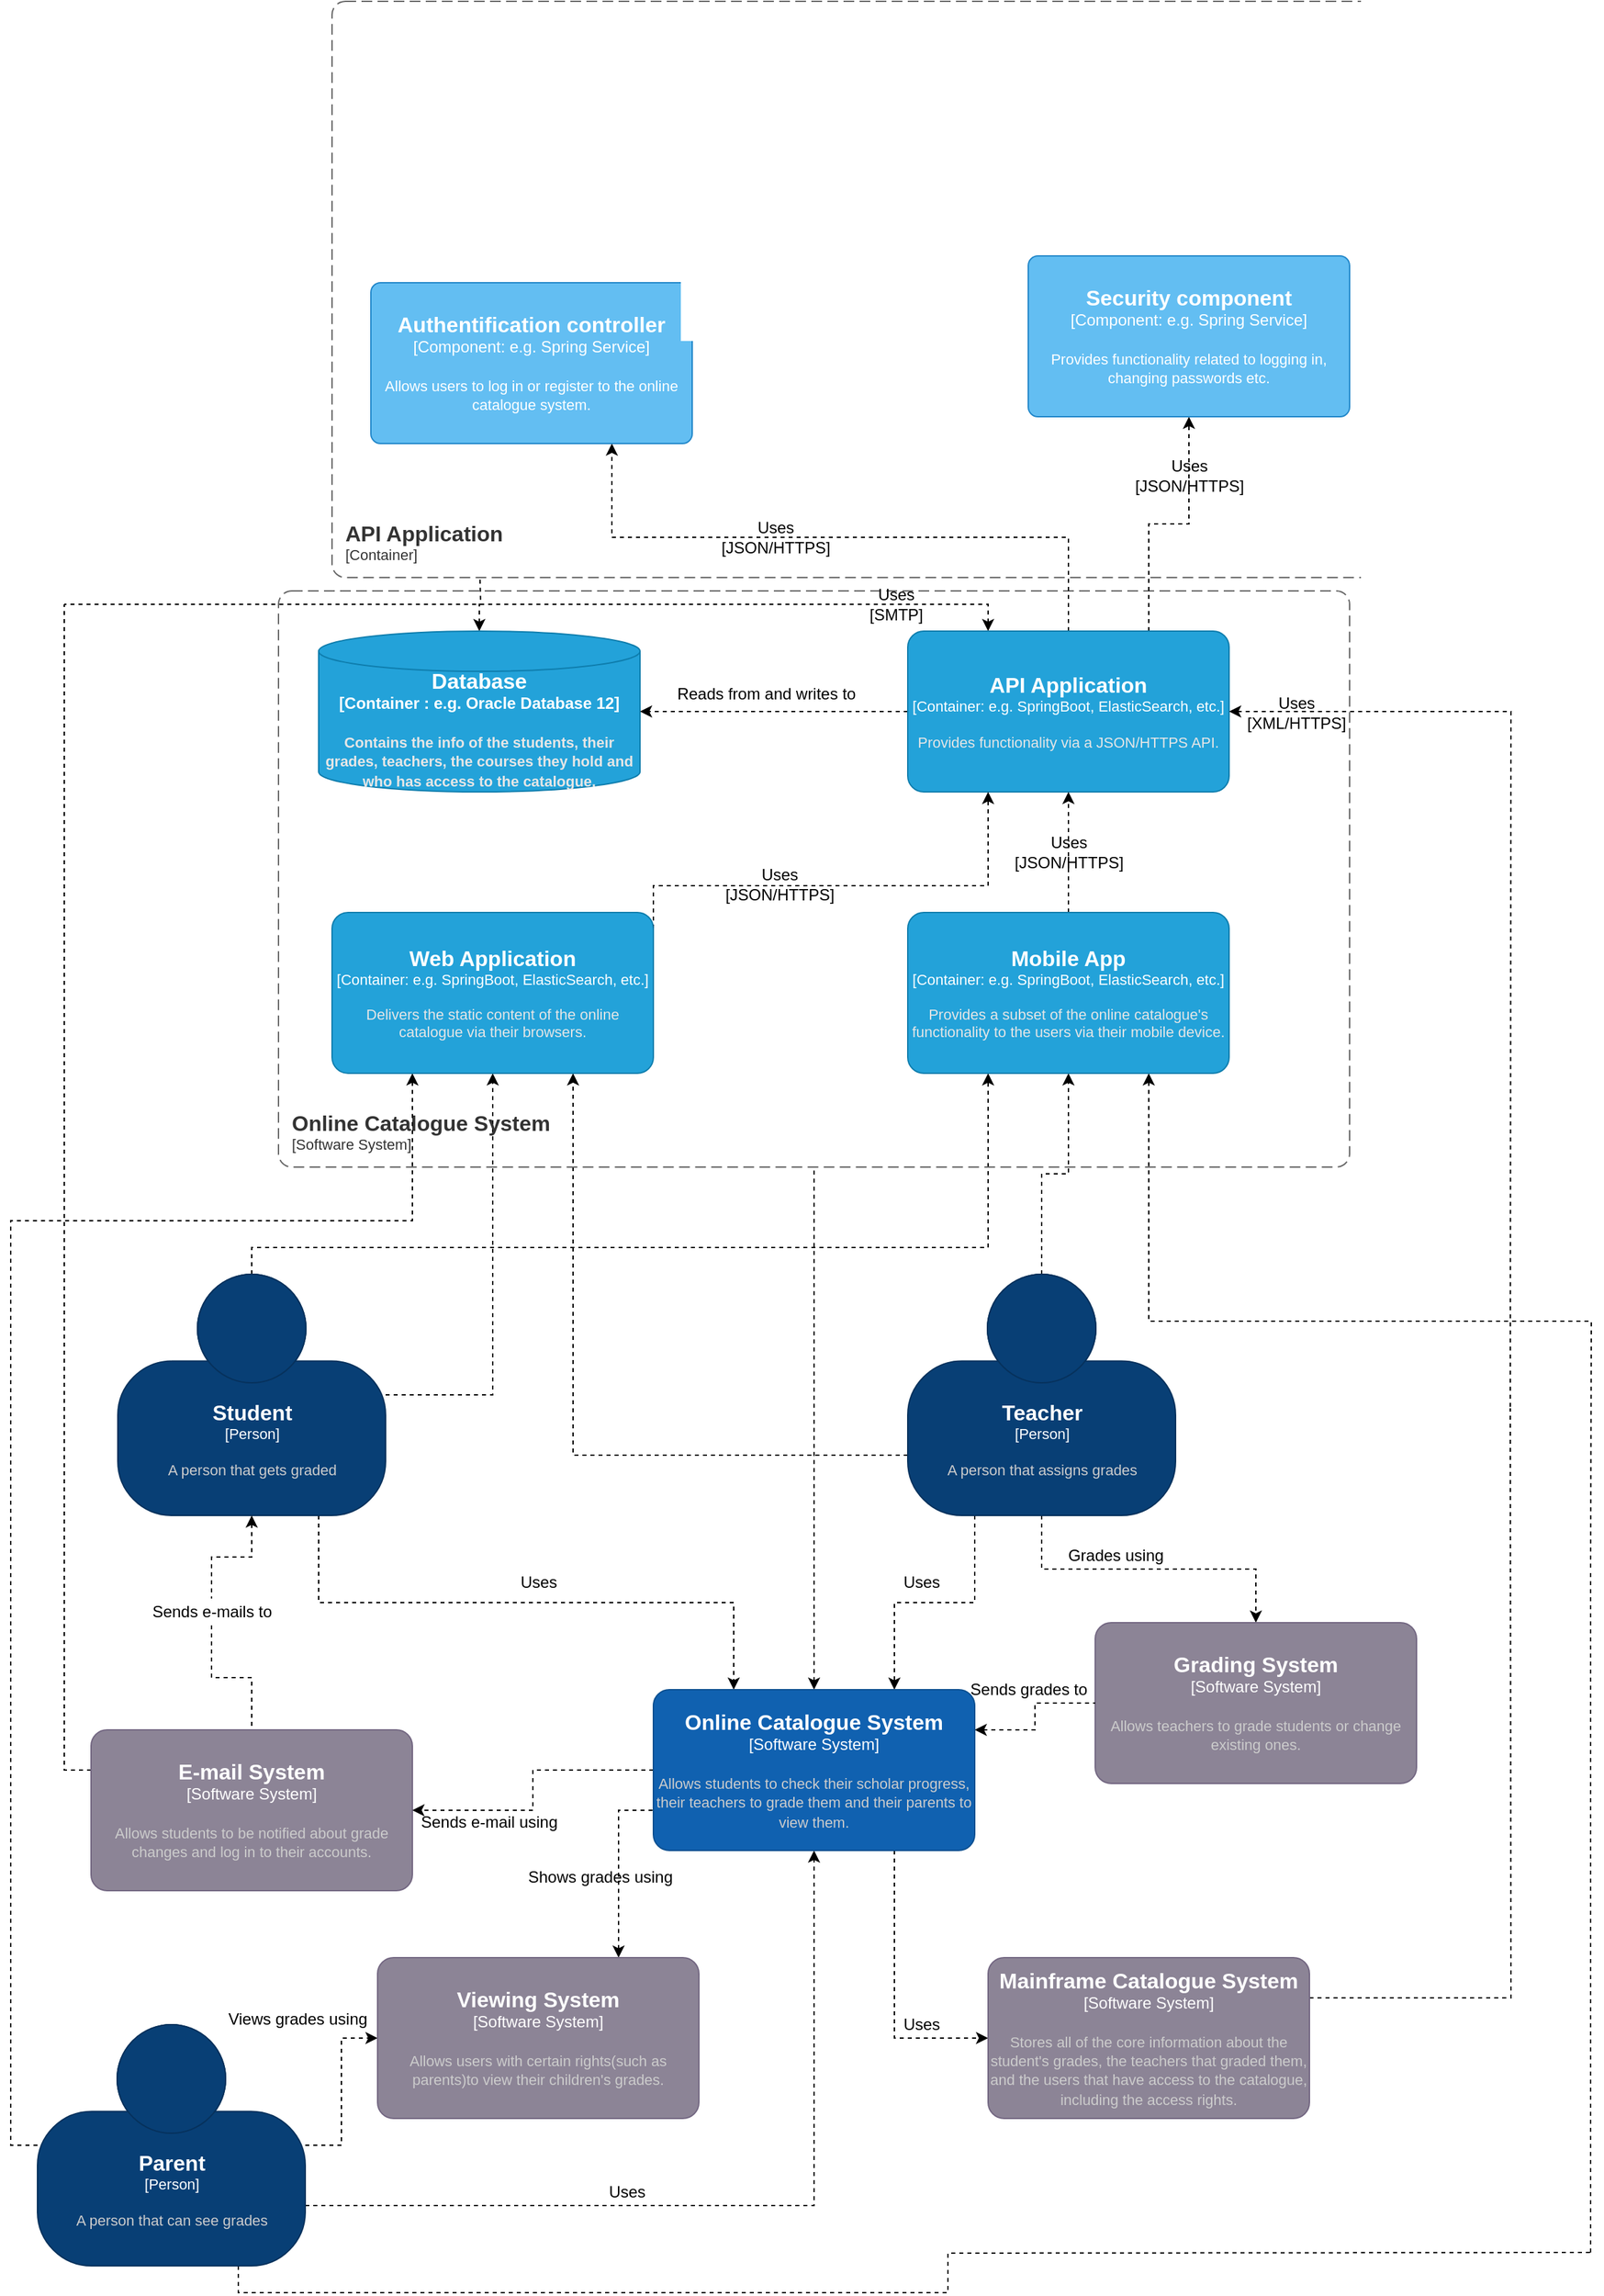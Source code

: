 <mxfile version="17.1.3" type="device"><diagram id="2MAMK-ZD2tzoJvDW0aXa" name="Page-1"><mxGraphModel dx="2070" dy="2027" grid="1" gridSize="10" guides="1" tooltips="1" connect="1" arrows="1" fold="1" page="1" pageScale="1" pageWidth="827" pageHeight="1169" math="0" shadow="0"><root><mxCell id="0"/><mxCell id="1" parent="0"/><mxCell id="tQiPdbidhVfTJ1WExXkc-5" style="edgeStyle=orthogonalEdgeStyle;rounded=0;orthogonalLoop=1;jettySize=auto;html=1;exitX=0.5;exitY=1;exitDx=0;exitDy=0;exitPerimeter=0;entryX=0.5;entryY=0;entryDx=0;entryDy=0;entryPerimeter=0;dashed=1;endArrow=none;endFill=0;startArrow=none;startFill=1;" edge="1" parent="1" source="tQiPdbidhVfTJ1WExXkc-25" target="tQiPdbidhVfTJ1WExXkc-6"><mxGeometry relative="1" as="geometry"><mxPoint x="330" y="320" as="targetPoint"/></mxGeometry></mxCell><mxCell id="tQiPdbidhVfTJ1WExXkc-13" style="edgeStyle=orthogonalEdgeStyle;rounded=0;orthogonalLoop=1;jettySize=auto;html=1;exitX=0.75;exitY=1;exitDx=0;exitDy=0;exitPerimeter=0;entryX=0.25;entryY=0;entryDx=0;entryDy=0;entryPerimeter=0;dashed=1;" edge="1" parent="1" source="tQiPdbidhVfTJ1WExXkc-1" target="tQiPdbidhVfTJ1WExXkc-10"><mxGeometry relative="1" as="geometry"/></mxCell><mxCell id="tQiPdbidhVfTJ1WExXkc-44" style="edgeStyle=orthogonalEdgeStyle;rounded=0;orthogonalLoop=1;jettySize=auto;html=1;exitX=1;exitY=0.5;exitDx=0;exitDy=0;exitPerimeter=0;entryX=0.5;entryY=1;entryDx=0;entryDy=0;entryPerimeter=0;dashed=1;startArrow=none;startFill=0;endArrow=classic;endFill=1;" edge="1" parent="1" source="tQiPdbidhVfTJ1WExXkc-1" target="tQiPdbidhVfTJ1WExXkc-42"><mxGeometry relative="1" as="geometry"/></mxCell><mxCell id="tQiPdbidhVfTJ1WExXkc-49" style="edgeStyle=orthogonalEdgeStyle;rounded=0;orthogonalLoop=1;jettySize=auto;html=1;exitX=0.5;exitY=0;exitDx=0;exitDy=0;exitPerimeter=0;entryX=0.25;entryY=1;entryDx=0;entryDy=0;entryPerimeter=0;dashed=1;startArrow=none;startFill=0;endArrow=classic;endFill=1;" edge="1" parent="1" source="tQiPdbidhVfTJ1WExXkc-1" target="tQiPdbidhVfTJ1WExXkc-43"><mxGeometry relative="1" as="geometry"><Array as="points"><mxPoint x="80" y="-40"/><mxPoint x="630" y="-40"/></Array></mxGeometry></mxCell><object placeholders="1" c4Name="Student" c4Type="Person" c4Description="A person that gets graded" label="&lt;font style=&quot;font-size: 16px&quot;&gt;&lt;b&gt;%c4Name%&lt;/b&gt;&lt;/font&gt;&lt;div&gt;[%c4Type%]&lt;/div&gt;&lt;br&gt;&lt;div&gt;&lt;font style=&quot;font-size: 11px&quot;&gt;&lt;font color=&quot;#cccccc&quot;&gt;%c4Description%&lt;/font&gt;&lt;/div&gt;" id="tQiPdbidhVfTJ1WExXkc-1"><mxCell style="html=1;fontSize=11;dashed=0;whitespace=wrap;fillColor=#083F75;strokeColor=#06315C;fontColor=#ffffff;shape=mxgraph.c4.person2;align=center;metaEdit=1;points=[[0.5,0,0],[1,0.5,0],[1,0.75,0],[0.75,1,0],[0.5,1,0],[0.25,1,0],[0,0.75,0],[0,0.5,0]];resizable=0;" vertex="1" parent="1"><mxGeometry x="-20" y="-20" width="200" height="180" as="geometry"/></mxCell></object><mxCell id="tQiPdbidhVfTJ1WExXkc-9" style="edgeStyle=orthogonalEdgeStyle;rounded=0;orthogonalLoop=1;jettySize=auto;html=1;exitX=0.5;exitY=1;exitDx=0;exitDy=0;exitPerimeter=0;entryX=0.5;entryY=0;entryDx=0;entryDy=0;entryPerimeter=0;dashed=1;" edge="1" parent="1" source="tQiPdbidhVfTJ1WExXkc-3" target="tQiPdbidhVfTJ1WExXkc-8"><mxGeometry relative="1" as="geometry"/></mxCell><mxCell id="tQiPdbidhVfTJ1WExXkc-11" style="edgeStyle=orthogonalEdgeStyle;rounded=0;orthogonalLoop=1;jettySize=auto;html=1;exitX=0.25;exitY=1;exitDx=0;exitDy=0;exitPerimeter=0;entryX=0.75;entryY=0;entryDx=0;entryDy=0;entryPerimeter=0;dashed=1;" edge="1" parent="1" source="tQiPdbidhVfTJ1WExXkc-3" target="tQiPdbidhVfTJ1WExXkc-10"><mxGeometry relative="1" as="geometry"/></mxCell><mxCell id="tQiPdbidhVfTJ1WExXkc-45" style="edgeStyle=orthogonalEdgeStyle;rounded=0;orthogonalLoop=1;jettySize=auto;html=1;exitX=0;exitY=0.75;exitDx=0;exitDy=0;exitPerimeter=0;entryX=0.75;entryY=1;entryDx=0;entryDy=0;entryPerimeter=0;dashed=1;startArrow=none;startFill=0;endArrow=classic;endFill=1;" edge="1" parent="1" source="tQiPdbidhVfTJ1WExXkc-3" target="tQiPdbidhVfTJ1WExXkc-42"><mxGeometry relative="1" as="geometry"/></mxCell><mxCell id="tQiPdbidhVfTJ1WExXkc-50" style="edgeStyle=orthogonalEdgeStyle;rounded=0;orthogonalLoop=1;jettySize=auto;html=1;exitX=0.5;exitY=0;exitDx=0;exitDy=0;exitPerimeter=0;entryX=0.5;entryY=1;entryDx=0;entryDy=0;entryPerimeter=0;dashed=1;startArrow=none;startFill=0;endArrow=classic;endFill=1;" edge="1" parent="1" source="tQiPdbidhVfTJ1WExXkc-3" target="tQiPdbidhVfTJ1WExXkc-43"><mxGeometry relative="1" as="geometry"/></mxCell><object placeholders="1" c4Name="Teacher" c4Type="Person" c4Description="A person that assigns grades" label="&lt;font style=&quot;font-size: 16px&quot;&gt;&lt;b&gt;%c4Name%&lt;/b&gt;&lt;/font&gt;&lt;div&gt;[%c4Type%]&lt;/div&gt;&lt;br&gt;&lt;div&gt;&lt;font style=&quot;font-size: 11px&quot;&gt;&lt;font color=&quot;#cccccc&quot;&gt;%c4Description%&lt;/font&gt;&lt;/div&gt;" id="tQiPdbidhVfTJ1WExXkc-3"><mxCell style="html=1;fontSize=11;dashed=0;whitespace=wrap;fillColor=#083F75;strokeColor=#06315C;fontColor=#ffffff;shape=mxgraph.c4.person2;align=center;metaEdit=1;points=[[0.5,0,0],[1,0.5,0],[1,0.75,0],[0.75,1,0],[0.5,1,0],[0.25,1,0],[0,0.75,0],[0,0.5,0]];resizable=0;" vertex="1" parent="1"><mxGeometry x="570" y="-20" width="200" height="180" as="geometry"/></mxCell></object><mxCell id="tQiPdbidhVfTJ1WExXkc-12" style="edgeStyle=orthogonalEdgeStyle;rounded=0;orthogonalLoop=1;jettySize=auto;html=1;exitX=1;exitY=0.75;exitDx=0;exitDy=0;exitPerimeter=0;entryX=0.5;entryY=1;entryDx=0;entryDy=0;entryPerimeter=0;dashed=1;" edge="1" parent="1" source="tQiPdbidhVfTJ1WExXkc-4" target="tQiPdbidhVfTJ1WExXkc-10"><mxGeometry relative="1" as="geometry"/></mxCell><mxCell id="tQiPdbidhVfTJ1WExXkc-15" style="edgeStyle=orthogonalEdgeStyle;rounded=0;orthogonalLoop=1;jettySize=auto;html=1;exitX=1;exitY=0.5;exitDx=0;exitDy=0;exitPerimeter=0;entryX=0;entryY=0.5;entryDx=0;entryDy=0;entryPerimeter=0;dashed=1;" edge="1" parent="1" source="tQiPdbidhVfTJ1WExXkc-4" target="tQiPdbidhVfTJ1WExXkc-14"><mxGeometry relative="1" as="geometry"/></mxCell><mxCell id="tQiPdbidhVfTJ1WExXkc-47" style="edgeStyle=orthogonalEdgeStyle;rounded=0;orthogonalLoop=1;jettySize=auto;html=1;exitX=0;exitY=0.5;exitDx=0;exitDy=0;exitPerimeter=0;dashed=1;startArrow=none;startFill=0;endArrow=none;endFill=0;" edge="1" parent="1" source="tQiPdbidhVfTJ1WExXkc-4"><mxGeometry relative="1" as="geometry"><mxPoint x="-100" y="-20" as="targetPoint"/></mxGeometry></mxCell><mxCell id="tQiPdbidhVfTJ1WExXkc-55" style="edgeStyle=orthogonalEdgeStyle;rounded=0;orthogonalLoop=1;jettySize=auto;html=1;exitX=0.75;exitY=1;exitDx=0;exitDy=0;exitPerimeter=0;dashed=1;startArrow=none;startFill=0;endArrow=none;endFill=0;" edge="1" parent="1" source="tQiPdbidhVfTJ1WExXkc-4"><mxGeometry relative="1" as="geometry"><mxPoint x="1080" y="710" as="targetPoint"/></mxGeometry></mxCell><object placeholders="1" c4Name="Parent" c4Type="Person" c4Description="A person that can see grades" label="&lt;font style=&quot;font-size: 16px&quot;&gt;&lt;b&gt;%c4Name%&lt;/b&gt;&lt;/font&gt;&lt;div&gt;[%c4Type%]&lt;/div&gt;&lt;br&gt;&lt;div&gt;&lt;font style=&quot;font-size: 11px&quot;&gt;&lt;font color=&quot;#cccccc&quot;&gt;%c4Description%&lt;/font&gt;&lt;/div&gt;" id="tQiPdbidhVfTJ1WExXkc-4"><mxCell style="html=1;fontSize=11;dashed=0;whitespace=wrap;fillColor=#083F75;strokeColor=#06315C;fontColor=#ffffff;shape=mxgraph.c4.person2;align=center;metaEdit=1;points=[[0.5,0,0],[1,0.5,0],[1,0.75,0],[0.75,1,0],[0.5,1,0],[0.25,1,0],[0,0.75,0],[0,0.5,0]];resizable=0;" vertex="1" parent="1"><mxGeometry x="-80" y="540" width="200" height="180" as="geometry"/></mxCell></object><mxCell id="tQiPdbidhVfTJ1WExXkc-63" style="edgeStyle=orthogonalEdgeStyle;rounded=0;orthogonalLoop=1;jettySize=auto;html=1;exitX=0;exitY=0.25;exitDx=0;exitDy=0;exitPerimeter=0;dashed=1;startArrow=none;startFill=0;endArrow=none;endFill=0;" edge="1" parent="1" source="tQiPdbidhVfTJ1WExXkc-6"><mxGeometry relative="1" as="geometry"><mxPoint x="-60" y="-520" as="targetPoint"/></mxGeometry></mxCell><object placeholders="1" c4Name="E-mail System" c4Type="Software System" c4Description="Allows students to be notified about grade changes and log in to their accounts." label="&lt;font style=&quot;font-size: 16px&quot;&gt;&lt;b&gt;%c4Name%&lt;/b&gt;&lt;/font&gt;&lt;div&gt;[%c4Type%]&lt;/div&gt;&lt;br&gt;&lt;div&gt;&lt;font style=&quot;font-size: 11px&quot;&gt;&lt;font color=&quot;#cccccc&quot;&gt;%c4Description%&lt;/font&gt;&lt;/div&gt;" id="tQiPdbidhVfTJ1WExXkc-6"><mxCell style="rounded=1;whiteSpace=wrap;html=1;labelBackgroundColor=none;fillColor=#8C8496;fontColor=#ffffff;align=center;arcSize=10;strokeColor=#736782;metaEdit=1;resizable=0;points=[[0.25,0,0],[0.5,0,0],[0.75,0,0],[1,0.25,0],[1,0.5,0],[1,0.75,0],[0.75,1,0],[0.5,1,0],[0.25,1,0],[0,0.75,0],[0,0.5,0],[0,0.25,0]];" vertex="1" parent="1"><mxGeometry x="-40" y="320" width="240" height="120" as="geometry"/></mxCell></object><object placeholders="1" c4Name="Grading System" c4Type="Software System" c4Description="Allows teachers to grade students or change existing ones." label="&lt;font style=&quot;font-size: 16px&quot;&gt;&lt;b&gt;%c4Name%&lt;/b&gt;&lt;/font&gt;&lt;div&gt;[%c4Type%]&lt;/div&gt;&lt;br&gt;&lt;div&gt;&lt;font style=&quot;font-size: 11px&quot;&gt;&lt;font color=&quot;#cccccc&quot;&gt;%c4Description%&lt;/font&gt;&lt;/div&gt;" id="tQiPdbidhVfTJ1WExXkc-8"><mxCell style="rounded=1;whiteSpace=wrap;html=1;labelBackgroundColor=none;fillColor=#8C8496;fontColor=#ffffff;align=center;arcSize=10;strokeColor=#736782;metaEdit=1;resizable=0;points=[[0.25,0,0],[0.5,0,0],[0.75,0,0],[1,0.25,0],[1,0.5,0],[1,0.75,0],[0.75,1,0],[0.5,1,0],[0.25,1,0],[0,0.75,0],[0,0.5,0],[0,0.25,0]];" vertex="1" parent="1"><mxGeometry x="710" y="240" width="240" height="120" as="geometry"/></mxCell></object><mxCell id="tQiPdbidhVfTJ1WExXkc-23" style="edgeStyle=orthogonalEdgeStyle;rounded=0;orthogonalLoop=1;jettySize=auto;html=1;exitX=0.75;exitY=1;exitDx=0;exitDy=0;exitPerimeter=0;entryX=0;entryY=0.5;entryDx=0;entryDy=0;entryPerimeter=0;dashed=1;" edge="1" parent="1" source="tQiPdbidhVfTJ1WExXkc-10" target="tQiPdbidhVfTJ1WExXkc-22"><mxGeometry relative="1" as="geometry"/></mxCell><mxCell id="tQiPdbidhVfTJ1WExXkc-24" style="edgeStyle=orthogonalEdgeStyle;rounded=0;orthogonalLoop=1;jettySize=auto;html=1;exitX=0;exitY=0.5;exitDx=0;exitDy=0;exitPerimeter=0;entryX=1;entryY=0.5;entryDx=0;entryDy=0;entryPerimeter=0;dashed=1;" edge="1" parent="1" source="tQiPdbidhVfTJ1WExXkc-10" target="tQiPdbidhVfTJ1WExXkc-6"><mxGeometry relative="1" as="geometry"/></mxCell><mxCell id="tQiPdbidhVfTJ1WExXkc-32" style="edgeStyle=orthogonalEdgeStyle;rounded=0;orthogonalLoop=1;jettySize=auto;html=1;exitX=1;exitY=0.25;exitDx=0;exitDy=0;exitPerimeter=0;entryX=0;entryY=0.5;entryDx=0;entryDy=0;entryPerimeter=0;dashed=1;startArrow=classic;startFill=1;endArrow=none;endFill=0;" edge="1" parent="1" source="tQiPdbidhVfTJ1WExXkc-10" target="tQiPdbidhVfTJ1WExXkc-8"><mxGeometry relative="1" as="geometry"/></mxCell><mxCell id="tQiPdbidhVfTJ1WExXkc-37" style="edgeStyle=orthogonalEdgeStyle;rounded=0;orthogonalLoop=1;jettySize=auto;html=1;exitX=0.5;exitY=0;exitDx=0;exitDy=0;exitPerimeter=0;dashed=1;startArrow=classic;startFill=1;endArrow=none;endFill=0;" edge="1" parent="1" source="tQiPdbidhVfTJ1WExXkc-10"><mxGeometry relative="1" as="geometry"><mxPoint x="500" y="-100" as="targetPoint"/></mxGeometry></mxCell><object placeholders="1" c4Name="Online Catalogue System" c4Type="Software System" c4Description="Allows students to check their scholar progress, their teachers to grade them and their parents to view them." label="&lt;font style=&quot;font-size: 16px&quot;&gt;&lt;b&gt;%c4Name%&lt;/b&gt;&lt;/font&gt;&lt;div&gt;[%c4Type%]&lt;/div&gt;&lt;br&gt;&lt;div&gt;&lt;font style=&quot;font-size: 11px&quot;&gt;&lt;font color=&quot;#cccccc&quot;&gt;%c4Description%&lt;/font&gt;&lt;/div&gt;" id="tQiPdbidhVfTJ1WExXkc-10"><mxCell style="rounded=1;whiteSpace=wrap;html=1;labelBackgroundColor=none;fillColor=#1061B0;fontColor=#ffffff;align=center;arcSize=10;strokeColor=#0D5091;metaEdit=1;resizable=0;points=[[0.25,0,0],[0.5,0,0],[0.75,0,0],[1,0.25,0],[1,0.5,0],[1,0.75,0],[0.75,1,0],[0.5,1,0],[0.25,1,0],[0,0.75,0],[0,0.5,0],[0,0.25,0]];" vertex="1" parent="1"><mxGeometry x="380" y="290" width="240" height="120" as="geometry"/></mxCell></object><mxCell id="tQiPdbidhVfTJ1WExXkc-33" style="edgeStyle=orthogonalEdgeStyle;rounded=0;orthogonalLoop=1;jettySize=auto;html=1;exitX=0.75;exitY=0;exitDx=0;exitDy=0;exitPerimeter=0;entryX=0;entryY=0.75;entryDx=0;entryDy=0;entryPerimeter=0;dashed=1;startArrow=classic;startFill=1;endArrow=none;endFill=0;" edge="1" parent="1" source="tQiPdbidhVfTJ1WExXkc-14" target="tQiPdbidhVfTJ1WExXkc-10"><mxGeometry relative="1" as="geometry"/></mxCell><object placeholders="1" c4Name="Viewing System" c4Type="Software System" c4Description="Allows users with certain rights(such as parents)to view their children's grades." label="&lt;font style=&quot;font-size: 16px&quot;&gt;&lt;b&gt;%c4Name%&lt;/b&gt;&lt;/font&gt;&lt;div&gt;[%c4Type%]&lt;/div&gt;&lt;br&gt;&lt;div&gt;&lt;font style=&quot;font-size: 11px&quot;&gt;&lt;font color=&quot;#cccccc&quot;&gt;%c4Description%&lt;/font&gt;&lt;/div&gt;" id="tQiPdbidhVfTJ1WExXkc-14"><mxCell style="rounded=1;whiteSpace=wrap;html=1;labelBackgroundColor=none;fillColor=#8C8496;fontColor=#ffffff;align=center;arcSize=10;strokeColor=#736782;metaEdit=1;resizable=0;points=[[0.25,0,0],[0.5,0,0],[0.75,0,0],[1,0.25,0],[1,0.5,0],[1,0.75,0],[0.75,1,0],[0.5,1,0],[0.25,1,0],[0,0.75,0],[0,0.5,0],[0,0.25,0]];" vertex="1" parent="1"><mxGeometry x="174" y="490" width="240" height="120" as="geometry"/></mxCell></object><mxCell id="tQiPdbidhVfTJ1WExXkc-16" value="Uses" style="text;html=1;align=center;verticalAlign=middle;resizable=0;points=[];autosize=1;strokeColor=none;fillColor=none;" vertex="1" parent="1"><mxGeometry x="274" y="200" width="40" height="20" as="geometry"/></mxCell><mxCell id="tQiPdbidhVfTJ1WExXkc-20" value="Uses" style="text;html=1;align=center;verticalAlign=middle;resizable=0;points=[];autosize=1;strokeColor=none;fillColor=none;" vertex="1" parent="1"><mxGeometry x="340" y="655" width="40" height="20" as="geometry"/></mxCell><mxCell id="tQiPdbidhVfTJ1WExXkc-21" value="Uses" style="text;html=1;align=center;verticalAlign=middle;resizable=0;points=[];autosize=1;strokeColor=none;fillColor=none;" vertex="1" parent="1"><mxGeometry x="560" y="200" width="40" height="20" as="geometry"/></mxCell><mxCell id="tQiPdbidhVfTJ1WExXkc-66" style="edgeStyle=orthogonalEdgeStyle;rounded=0;orthogonalLoop=1;jettySize=auto;html=1;exitX=1;exitY=0.25;exitDx=0;exitDy=0;exitPerimeter=0;dashed=1;startArrow=none;startFill=0;endArrow=none;endFill=0;" edge="1" parent="1" source="tQiPdbidhVfTJ1WExXkc-22"><mxGeometry relative="1" as="geometry"><mxPoint x="1020" y="80" as="targetPoint"/></mxGeometry></mxCell><object placeholders="1" c4Name="Mainframe Catalogue System" c4Type="Software System" c4Description="Stores all of the core information about the student's grades, the teachers that graded them, and the users that have access to the catalogue, including the access rights." label="&lt;font style=&quot;font-size: 16px&quot;&gt;&lt;b&gt;%c4Name%&lt;/b&gt;&lt;/font&gt;&lt;div&gt;[%c4Type%]&lt;/div&gt;&lt;br&gt;&lt;div&gt;&lt;font style=&quot;font-size: 11px&quot;&gt;&lt;font color=&quot;#cccccc&quot;&gt;%c4Description%&lt;/font&gt;&lt;/div&gt;" id="tQiPdbidhVfTJ1WExXkc-22"><mxCell style="rounded=1;whiteSpace=wrap;html=1;labelBackgroundColor=none;fillColor=#8C8496;fontColor=#ffffff;align=center;arcSize=10;strokeColor=#736782;metaEdit=1;resizable=0;points=[[0.25,0,0],[0.5,0,0],[0.75,0,0],[1,0.25,0],[1,0.5,0],[1,0.75,0],[0.75,1,0],[0.5,1,0],[0.25,1,0],[0,0.75,0],[0,0.5,0],[0,0.25,0]];" vertex="1" parent="1"><mxGeometry x="630" y="490" width="240" height="120" as="geometry"/></mxCell></object><mxCell id="tQiPdbidhVfTJ1WExXkc-25" value="Sends e-mails to" style="text;html=1;align=center;verticalAlign=middle;resizable=0;points=[];autosize=1;strokeColor=none;fillColor=none;" vertex="1" parent="1"><mxGeometry y="222" width="100" height="20" as="geometry"/></mxCell><mxCell id="tQiPdbidhVfTJ1WExXkc-26" value="" style="edgeStyle=orthogonalEdgeStyle;rounded=0;orthogonalLoop=1;jettySize=auto;html=1;exitX=0.5;exitY=1;exitDx=0;exitDy=0;exitPerimeter=0;entryX=0.5;entryY=0;entryDx=0;entryDy=0;entryPerimeter=0;dashed=1;endArrow=none;endFill=0;startArrow=classic;startFill=1;" edge="1" parent="1" source="tQiPdbidhVfTJ1WExXkc-1" target="tQiPdbidhVfTJ1WExXkc-25"><mxGeometry relative="1" as="geometry"><mxPoint x="49.0" y="302" as="targetPoint"/><mxPoint x="49.0" y="142" as="sourcePoint"/></mxGeometry></mxCell><mxCell id="tQiPdbidhVfTJ1WExXkc-27" value="Uses" style="text;html=1;align=center;verticalAlign=middle;resizable=0;points=[];autosize=1;strokeColor=none;fillColor=none;" vertex="1" parent="1"><mxGeometry x="560" y="530" width="40" height="20" as="geometry"/></mxCell><mxCell id="tQiPdbidhVfTJ1WExXkc-28" value="Sends e-mail using" style="text;html=1;align=center;verticalAlign=middle;resizable=0;points=[];autosize=1;strokeColor=none;fillColor=none;" vertex="1" parent="1"><mxGeometry x="197" y="379" width="120" height="20" as="geometry"/></mxCell><mxCell id="tQiPdbidhVfTJ1WExXkc-29" value="Grades using" style="text;html=1;align=center;verticalAlign=middle;resizable=0;points=[];autosize=1;strokeColor=none;fillColor=none;" vertex="1" parent="1"><mxGeometry x="680" y="180" width="90" height="20" as="geometry"/></mxCell><mxCell id="tQiPdbidhVfTJ1WExXkc-30" value="Views grades using" style="text;html=1;align=center;verticalAlign=middle;resizable=0;points=[];autosize=1;strokeColor=none;fillColor=none;" vertex="1" parent="1"><mxGeometry x="54" y="526" width="120" height="20" as="geometry"/></mxCell><mxCell id="tQiPdbidhVfTJ1WExXkc-34" value="Sends grades to" style="text;html=1;align=center;verticalAlign=middle;resizable=0;points=[];autosize=1;strokeColor=none;fillColor=none;" vertex="1" parent="1"><mxGeometry x="610" y="280" width="100" height="20" as="geometry"/></mxCell><mxCell id="tQiPdbidhVfTJ1WExXkc-35" value="Shows grades using" style="text;html=1;align=center;verticalAlign=middle;resizable=0;points=[];autosize=1;strokeColor=none;fillColor=none;" vertex="1" parent="1"><mxGeometry x="280" y="420" width="120" height="20" as="geometry"/></mxCell><object placeholders="1" c4Name="Online Catalogue System" c4Type="SystemScopeBoundary" c4Application="Software System" label="&lt;font style=&quot;font-size: 16px&quot;&gt;&lt;b&gt;&lt;div style=&quot;text-align: left&quot;&gt;%c4Name%&lt;/div&gt;&lt;/b&gt;&lt;/font&gt;&lt;div style=&quot;text-align: left&quot;&gt;[%c4Application%]&lt;/div&gt;" id="tQiPdbidhVfTJ1WExXkc-38"><mxCell style="rounded=1;fontSize=11;whiteSpace=wrap;html=1;dashed=1;arcSize=20;fillColor=none;strokeColor=#666666;fontColor=#333333;labelBackgroundColor=none;align=left;verticalAlign=bottom;labelBorderColor=none;spacingTop=0;spacing=10;dashPattern=8 4;metaEdit=1;rotatable=0;perimeter=rectanglePerimeter;noLabel=0;labelPadding=0;allowArrows=0;connectable=0;expand=0;recursiveResize=0;editable=1;pointerEvents=0;absoluteArcSize=1;points=[[0.25,0,0],[0.5,0,0],[0.75,0,0],[1,0.25,0],[1,0.5,0],[1,0.75,0],[0.75,1,0],[0.5,1,0],[0.25,1,0],[0,0.75,0],[0,0.5,0],[0,0.25,0]];" vertex="1" parent="1"><mxGeometry x="100" y="-530" width="800" height="430" as="geometry"/></mxCell></object><mxCell id="tQiPdbidhVfTJ1WExXkc-77" style="edgeStyle=orthogonalEdgeStyle;rounded=0;orthogonalLoop=1;jettySize=auto;html=1;exitX=0.5;exitY=0;exitDx=0;exitDy=0;exitPerimeter=0;dashed=1;startArrow=classic;startFill=1;endArrow=none;endFill=0;" edge="1" parent="1" source="tQiPdbidhVfTJ1WExXkc-40"><mxGeometry relative="1" as="geometry"><mxPoint x="250.5" y="-540" as="targetPoint"/></mxGeometry></mxCell><object placeholders="1" c4Type="Database" c4Container="Container " c4Technology="e.g. Oracle Database 12" c4Description="Contains the info of the students, their grades, teachers, the courses they hold and who has access to the catalogue." label="&lt;font style=&quot;font-size: 16px&quot;&gt;&lt;b&gt;%c4Type%&lt;/font&gt;&lt;div&gt;[%c4Container%:&amp;nbsp;%c4Technology%]&lt;/div&gt;&lt;br&gt;&lt;div&gt;&lt;font style=&quot;font-size: 11px&quot;&gt;&lt;font color=&quot;#E6E6E6&quot;&gt;%c4Description%&lt;/font&gt;&lt;/div&gt;" id="tQiPdbidhVfTJ1WExXkc-40"><mxCell style="shape=cylinder3;size=15;whiteSpace=wrap;html=1;boundedLbl=1;rounded=0;labelBackgroundColor=none;fillColor=#23A2D9;fontSize=12;fontColor=#ffffff;align=center;strokeColor=#0E7DAD;metaEdit=1;points=[[0.5,0,0],[1,0.25,0],[1,0.5,0],[1,0.75,0],[0.5,1,0],[0,0.75,0],[0,0.5,0],[0,0.25,0]];resizable=0;" vertex="1" parent="1"><mxGeometry x="130" y="-500" width="240" height="120" as="geometry"/></mxCell></object><mxCell id="tQiPdbidhVfTJ1WExXkc-58" style="edgeStyle=orthogonalEdgeStyle;rounded=0;orthogonalLoop=1;jettySize=auto;html=1;exitX=0;exitY=0.5;exitDx=0;exitDy=0;exitPerimeter=0;entryX=1;entryY=0.5;entryDx=0;entryDy=0;entryPerimeter=0;dashed=1;startArrow=none;startFill=0;endArrow=classic;endFill=1;" edge="1" parent="1" source="tQiPdbidhVfTJ1WExXkc-41" target="tQiPdbidhVfTJ1WExXkc-40"><mxGeometry relative="1" as="geometry"/></mxCell><mxCell id="tQiPdbidhVfTJ1WExXkc-64" style="edgeStyle=orthogonalEdgeStyle;rounded=0;orthogonalLoop=1;jettySize=auto;html=1;exitX=0.25;exitY=0;exitDx=0;exitDy=0;exitPerimeter=0;dashed=1;startArrow=classic;startFill=1;endArrow=none;endFill=0;" edge="1" parent="1" source="tQiPdbidhVfTJ1WExXkc-41"><mxGeometry relative="1" as="geometry"><mxPoint x="-60" y="-520" as="targetPoint"/><Array as="points"><mxPoint x="630" y="-520"/><mxPoint x="-20" y="-520"/></Array></mxGeometry></mxCell><mxCell id="tQiPdbidhVfTJ1WExXkc-73" style="edgeStyle=orthogonalEdgeStyle;rounded=0;orthogonalLoop=1;jettySize=auto;html=1;exitX=0.75;exitY=0;exitDx=0;exitDy=0;exitPerimeter=0;entryX=0.5;entryY=1;entryDx=0;entryDy=0;entryPerimeter=0;dashed=1;startArrow=none;startFill=0;endArrow=classic;endFill=1;" edge="1" parent="1" source="tQiPdbidhVfTJ1WExXkc-41" target="tQiPdbidhVfTJ1WExXkc-72"><mxGeometry relative="1" as="geometry"/></mxCell><mxCell id="tQiPdbidhVfTJ1WExXkc-74" style="edgeStyle=orthogonalEdgeStyle;rounded=0;orthogonalLoop=1;jettySize=auto;html=1;exitX=0.5;exitY=0;exitDx=0;exitDy=0;exitPerimeter=0;entryX=0.75;entryY=1;entryDx=0;entryDy=0;entryPerimeter=0;dashed=1;startArrow=none;startFill=0;endArrow=classic;endFill=1;" edge="1" parent="1" source="tQiPdbidhVfTJ1WExXkc-41" target="tQiPdbidhVfTJ1WExXkc-71"><mxGeometry relative="1" as="geometry"/></mxCell><object placeholders="1" c4Name="API Application" c4Type="Container" c4Technology="e.g. SpringBoot, ElasticSearch, etc." c4Description="Provides functionality via a JSON/HTTPS API." label="&lt;font style=&quot;font-size: 16px&quot;&gt;&lt;b&gt;%c4Name%&lt;/b&gt;&lt;/font&gt;&lt;div&gt;[%c4Type%: %c4Technology%]&lt;/div&gt;&lt;br&gt;&lt;div&gt;&lt;font style=&quot;font-size: 11px&quot;&gt;&lt;font color=&quot;#E6E6E6&quot;&gt;%c4Description%&lt;/font&gt;&lt;/div&gt;" id="tQiPdbidhVfTJ1WExXkc-41"><mxCell style="rounded=1;whiteSpace=wrap;html=1;fontSize=11;labelBackgroundColor=none;fillColor=#23A2D9;fontColor=#ffffff;align=center;arcSize=10;strokeColor=#0E7DAD;metaEdit=1;resizable=0;points=[[0.25,0,0],[0.5,0,0],[0.75,0,0],[1,0.25,0],[1,0.5,0],[1,0.75,0],[0.75,1,0],[0.5,1,0],[0.25,1,0],[0,0.75,0],[0,0.5,0],[0,0.25,0]];" vertex="1" parent="1"><mxGeometry x="570" y="-500" width="240" height="120" as="geometry"/></mxCell></object><mxCell id="tQiPdbidhVfTJ1WExXkc-48" style="edgeStyle=orthogonalEdgeStyle;rounded=0;orthogonalLoop=1;jettySize=auto;html=1;exitX=0.25;exitY=1;exitDx=0;exitDy=0;exitPerimeter=0;dashed=1;startArrow=classic;startFill=1;endArrow=none;endFill=0;" edge="1" parent="1" source="tQiPdbidhVfTJ1WExXkc-42"><mxGeometry relative="1" as="geometry"><mxPoint x="-100" y="-20" as="targetPoint"/><Array as="points"><mxPoint x="200" y="-60"/><mxPoint x="-100" y="-60"/></Array></mxGeometry></mxCell><mxCell id="tQiPdbidhVfTJ1WExXkc-57" style="edgeStyle=orthogonalEdgeStyle;rounded=0;orthogonalLoop=1;jettySize=auto;html=1;exitX=1;exitY=0.25;exitDx=0;exitDy=0;exitPerimeter=0;entryX=0.25;entryY=1;entryDx=0;entryDy=0;entryPerimeter=0;dashed=1;startArrow=none;startFill=0;endArrow=classic;endFill=1;" edge="1" parent="1" source="tQiPdbidhVfTJ1WExXkc-42" target="tQiPdbidhVfTJ1WExXkc-41"><mxGeometry relative="1" as="geometry"><Array as="points"><mxPoint x="380" y="-310"/><mxPoint x="630" y="-310"/></Array></mxGeometry></mxCell><object placeholders="1" c4Name="Web Application" c4Type="Container" c4Technology="e.g. SpringBoot, ElasticSearch, etc." c4Description="Delivers the static content of the online catalogue via their browsers." label="&lt;font style=&quot;font-size: 16px&quot;&gt;&lt;b&gt;%c4Name%&lt;/b&gt;&lt;/font&gt;&lt;div&gt;[%c4Type%: %c4Technology%]&lt;/div&gt;&lt;br&gt;&lt;div&gt;&lt;font style=&quot;font-size: 11px&quot;&gt;&lt;font color=&quot;#E6E6E6&quot;&gt;%c4Description%&lt;/font&gt;&lt;/div&gt;" id="tQiPdbidhVfTJ1WExXkc-42"><mxCell style="rounded=1;whiteSpace=wrap;html=1;fontSize=11;labelBackgroundColor=none;fillColor=#23A2D9;fontColor=#ffffff;align=center;arcSize=10;strokeColor=#0E7DAD;metaEdit=1;resizable=0;points=[[0.25,0,0],[0.5,0,0],[0.75,0,0],[1,0.25,0],[1,0.5,0],[1,0.75,0],[0.75,1,0],[0.5,1,0],[0.25,1,0],[0,0.75,0],[0,0.5,0],[0,0.25,0]];" vertex="1" parent="1"><mxGeometry x="140" y="-290" width="240" height="120" as="geometry"/></mxCell></object><mxCell id="tQiPdbidhVfTJ1WExXkc-53" style="edgeStyle=orthogonalEdgeStyle;rounded=0;orthogonalLoop=1;jettySize=auto;html=1;exitX=0.75;exitY=1;exitDx=0;exitDy=0;exitPerimeter=0;dashed=1;startArrow=classic;startFill=1;endArrow=none;endFill=0;" edge="1" parent="1" source="tQiPdbidhVfTJ1WExXkc-43"><mxGeometry relative="1" as="geometry"><mxPoint x="1080" y="200" as="targetPoint"/></mxGeometry></mxCell><mxCell id="tQiPdbidhVfTJ1WExXkc-56" style="edgeStyle=orthogonalEdgeStyle;rounded=0;orthogonalLoop=1;jettySize=auto;html=1;exitX=0.5;exitY=0;exitDx=0;exitDy=0;exitPerimeter=0;entryX=0.5;entryY=1;entryDx=0;entryDy=0;entryPerimeter=0;dashed=1;startArrow=none;startFill=0;endArrow=classic;endFill=1;" edge="1" parent="1" source="tQiPdbidhVfTJ1WExXkc-43" target="tQiPdbidhVfTJ1WExXkc-41"><mxGeometry relative="1" as="geometry"/></mxCell><mxCell id="tQiPdbidhVfTJ1WExXkc-67" style="edgeStyle=orthogonalEdgeStyle;rounded=0;orthogonalLoop=1;jettySize=auto;html=1;exitX=1;exitY=0.5;exitDx=0;exitDy=0;exitPerimeter=0;dashed=1;startArrow=classic;startFill=1;endArrow=none;endFill=0;" edge="1" parent="1" source="tQiPdbidhVfTJ1WExXkc-41"><mxGeometry relative="1" as="geometry"><mxPoint x="1020" y="80" as="targetPoint"/></mxGeometry></mxCell><object placeholders="1" c4Name="Mobile App" c4Type="Container" c4Technology="e.g. SpringBoot, ElasticSearch, etc." c4Description="Provides a subset of the online catalogue's functionality to the users via their mobile device." label="&lt;font style=&quot;font-size: 16px&quot;&gt;&lt;b&gt;%c4Name%&lt;/b&gt;&lt;/font&gt;&lt;div&gt;[%c4Type%: %c4Technology%]&lt;/div&gt;&lt;br&gt;&lt;div&gt;&lt;font style=&quot;font-size: 11px&quot;&gt;&lt;font color=&quot;#E6E6E6&quot;&gt;%c4Description%&lt;/font&gt;&lt;/div&gt;" id="tQiPdbidhVfTJ1WExXkc-43"><mxCell style="rounded=1;whiteSpace=wrap;html=1;fontSize=11;labelBackgroundColor=none;fillColor=#23A2D9;fontColor=#ffffff;align=center;arcSize=10;strokeColor=#0E7DAD;metaEdit=1;resizable=0;points=[[0.25,0,0],[0.5,0,0],[0.75,0,0],[1,0.25,0],[1,0.5,0],[1,0.75,0],[0.75,1,0],[0.5,1,0],[0.25,1,0],[0,0.75,0],[0,0.5,0],[0,0.25,0]];" vertex="1" parent="1"><mxGeometry x="570" y="-290" width="240" height="120" as="geometry"/></mxCell></object><mxCell id="tQiPdbidhVfTJ1WExXkc-54" value="" style="endArrow=none;dashed=1;html=1;rounded=0;" edge="1" parent="1"><mxGeometry width="50" height="50" relative="1" as="geometry"><mxPoint x="1080" y="710" as="sourcePoint"/><mxPoint x="1080" y="200" as="targetPoint"/></mxGeometry></mxCell><mxCell id="tQiPdbidhVfTJ1WExXkc-59" value="Uses&lt;br&gt;[JSON/HTTPS]" style="text;html=1;align=center;verticalAlign=middle;resizable=0;points=[];autosize=1;strokeColor=none;fillColor=none;" vertex="1" parent="1"><mxGeometry x="424" y="-326" width="100" height="30" as="geometry"/></mxCell><mxCell id="tQiPdbidhVfTJ1WExXkc-60" value="Uses&lt;br&gt;[JSON/HTTPS]" style="text;html=1;align=center;verticalAlign=middle;resizable=0;points=[];autosize=1;strokeColor=none;fillColor=none;" vertex="1" parent="1"><mxGeometry x="640" y="-350" width="100" height="30" as="geometry"/></mxCell><mxCell id="tQiPdbidhVfTJ1WExXkc-61" value="Reads from and writes to" style="text;html=1;align=center;verticalAlign=middle;resizable=0;points=[];autosize=1;strokeColor=none;fillColor=none;" vertex="1" parent="1"><mxGeometry x="389" y="-463" width="150" height="20" as="geometry"/></mxCell><mxCell id="tQiPdbidhVfTJ1WExXkc-65" value="Uses&lt;br&gt;[SMTP]" style="text;html=1;align=center;verticalAlign=middle;resizable=0;points=[];autosize=1;strokeColor=none;fillColor=none;" vertex="1" parent="1"><mxGeometry x="531" y="-535" width="60" height="30" as="geometry"/></mxCell><mxCell id="tQiPdbidhVfTJ1WExXkc-69" value="Uses&lt;br&gt;[XML/HTTPS]" style="text;html=1;align=center;verticalAlign=middle;resizable=0;points=[];autosize=1;strokeColor=none;fillColor=none;" vertex="1" parent="1"><mxGeometry x="815" y="-454" width="90" height="30" as="geometry"/></mxCell><object placeholders="1" c4Name="API Application" c4Type="ContainerScopeBoundary" c4Application="Container" label="&lt;font style=&quot;font-size: 16px&quot;&gt;&lt;b&gt;&lt;div style=&quot;text-align: left&quot;&gt;%c4Name%&lt;/div&gt;&lt;/b&gt;&lt;/font&gt;&lt;div style=&quot;text-align: left&quot;&gt;[%c4Application%]&lt;/div&gt;" id="tQiPdbidhVfTJ1WExXkc-70"><mxCell style="rounded=1;fontSize=11;whiteSpace=wrap;html=1;dashed=1;arcSize=20;fillColor=none;strokeColor=#666666;fontColor=#333333;labelBackgroundColor=none;align=left;verticalAlign=bottom;labelBorderColor=none;spacingTop=0;spacing=10;dashPattern=8 4;metaEdit=1;rotatable=0;perimeter=rectanglePerimeter;noLabel=0;labelPadding=0;allowArrows=0;connectable=0;expand=0;recursiveResize=0;editable=1;pointerEvents=0;absoluteArcSize=1;points=[[0.25,0,0],[0.5,0,0],[0.75,0,0],[1,0.25,0],[1,0.5,0],[1,0.75,0],[0.75,1,0],[0.5,1,0],[0.25,1,0],[0,0.75,0],[0,0.5,0],[0,0.25,0]];" vertex="1" parent="1"><mxGeometry x="140" y="-970" width="854" height="430" as="geometry"/></mxCell></object><object placeholders="1" c4Name="Authentification controller" c4Type="Component" c4Technology="e.g. Spring Service" c4Description="Allows users to log in or register to the online catalogue system." label="&lt;font style=&quot;font-size: 16px&quot;&gt;&lt;b&gt;%c4Name%&lt;/b&gt;&lt;/font&gt;&lt;div&gt;[%c4Type%: %c4Technology%]&lt;/div&gt;&lt;br&gt;&lt;div&gt;&lt;font style=&quot;font-size: 11px&quot;&gt;%c4Description%&lt;/font&gt;&lt;/div&gt;" id="tQiPdbidhVfTJ1WExXkc-71"><mxCell style="rounded=1;whiteSpace=wrap;html=1;labelBackgroundColor=none;fillColor=#63BEF2;fontColor=#ffffff;align=center;arcSize=6;strokeColor=#2086C9;metaEdit=1;resizable=0;points=[[0.25,0,0],[0.5,0,0],[0.75,0,0],[1,0.25,0],[1,0.5,0],[1,0.75,0],[0.75,1,0],[0.5,1,0],[0.25,1,0],[0,0.75,0],[0,0.5,0],[0,0.25,0]];" vertex="1" parent="1"><mxGeometry x="169" y="-760" width="240" height="120" as="geometry"/></mxCell></object><object placeholders="1" c4Name="Security component" c4Type="Component" c4Technology="e.g. Spring Service" c4Description="Provides functionality related to logging in, changing passwords etc." label="&lt;font style=&quot;font-size: 16px&quot;&gt;&lt;b&gt;%c4Name%&lt;/b&gt;&lt;/font&gt;&lt;div&gt;[%c4Type%: %c4Technology%]&lt;/div&gt;&lt;br&gt;&lt;div&gt;&lt;font style=&quot;font-size: 11px&quot;&gt;%c4Description%&lt;/font&gt;&lt;/div&gt;" id="tQiPdbidhVfTJ1WExXkc-72"><mxCell style="rounded=1;whiteSpace=wrap;html=1;labelBackgroundColor=none;fillColor=#63BEF2;fontColor=#ffffff;align=center;arcSize=6;strokeColor=#2086C9;metaEdit=1;resizable=0;points=[[0.25,0,0],[0.5,0,0],[0.75,0,0],[1,0.25,0],[1,0.5,0],[1,0.75,0],[0.75,1,0],[0.5,1,0],[0.25,1,0],[0,0.75,0],[0,0.5,0],[0,0.25,0]];" vertex="1" parent="1"><mxGeometry x="660" y="-780" width="240" height="120" as="geometry"/></mxCell></object><mxCell id="tQiPdbidhVfTJ1WExXkc-75" value="Uses&lt;br&gt;[JSON/HTTPS]" style="text;html=1;align=center;verticalAlign=middle;resizable=0;points=[];autosize=1;strokeColor=none;fillColor=none;" vertex="1" parent="1"><mxGeometry x="421" y="-585" width="100" height="30" as="geometry"/></mxCell><mxCell id="tQiPdbidhVfTJ1WExXkc-76" value="Uses&lt;br&gt;[JSON/HTTPS]" style="text;html=1;align=center;verticalAlign=middle;resizable=0;points=[];autosize=1;strokeColor=none;fillColor=none;" vertex="1" parent="1"><mxGeometry x="730" y="-631" width="100" height="30" as="geometry"/></mxCell></root></mxGraphModel></diagram></mxfile>